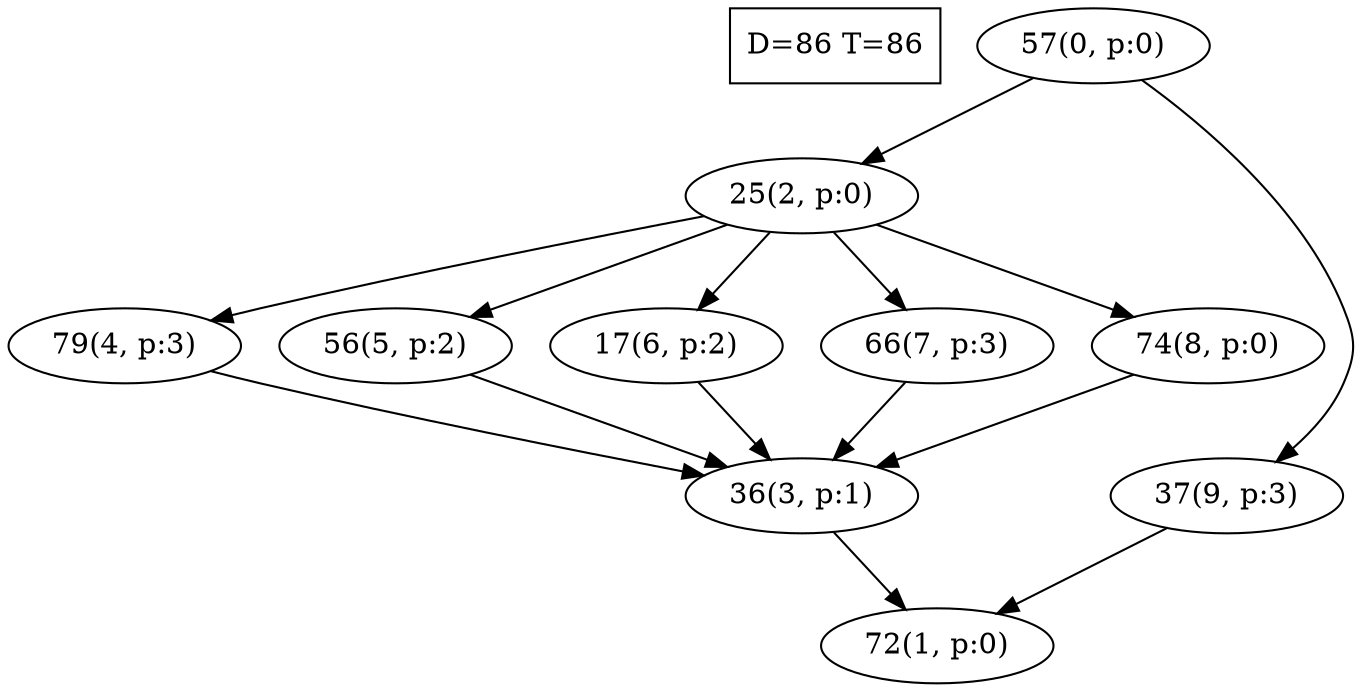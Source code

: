 digraph Task {
i [shape=box, label="D=86 T=86"]; 
0 [label="57(0, p:0)"];
1 [label="72(1, p:0)"];
2 [label="25(2, p:0)"];
3 [label="36(3, p:1)"];
4 [label="79(4, p:3)"];
5 [label="56(5, p:2)"];
6 [label="17(6, p:2)"];
7 [label="66(7, p:3)"];
8 [label="74(8, p:0)"];
9 [label="37(9, p:3)"];
0 -> 2;
0 -> 9;
2 -> 4;
2 -> 5;
2 -> 6;
2 -> 7;
2 -> 8;
3 -> 1;
4 -> 3;
5 -> 3;
6 -> 3;
7 -> 3;
8 -> 3;
9 -> 1;
}